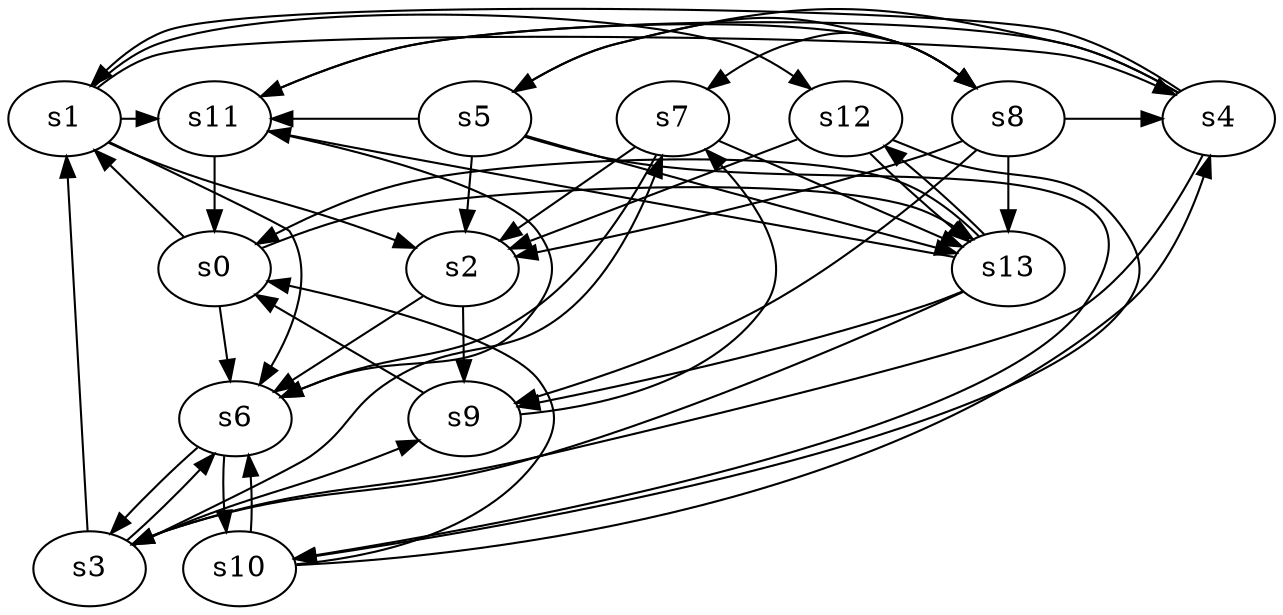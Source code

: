 digraph game_0713_complex_14 {
    s0 [name="s0", player=1];
    s1 [name="s1", player=0];
    s2 [name="s2", player=1];
    s3 [name="s3", player=1];
    s4 [name="s4", player=0];
    s5 [name="s5", player=1];
    s6 [name="s6", player=0, target=1];
    s7 [name="s7", player=0];
    s8 [name="s8", player=1, target=1];
    s9 [name="s9", player=0];
    s10 [name="s10", player=0];
    s11 [name="s11", player=0];
    s12 [name="s12", player=1, target=1];
    s13 [name="s13", player=0, target=1];

    s0 -> s1 [constraint="time % 7 == 1"];
    s0 -> s6 [constraint="time % 2 == 1 && time % 3 == 2"];
    s0 -> s13 [constraint="!(time % 2 == 0)"];
    s1 -> s2 [constraint="!(time % 3 == 0)"];
    s1 -> s4 [constraint="time % 5 == 4 || time % 5 == 1"];
    s1 -> s6 [constraint="time % 4 == 1 || time % 3 == 0"];
    s1 -> s11 [constraint="time % 5 == 1 || time % 4 == 2"];
    s1 -> s12 [constraint="time % 7 == 1"];
    s2 -> s6;
    s2 -> s9;
    s3 -> s1 [constraint="time == 0 || time == 7 || time == 19"];
    s3 -> s6 [constraint="time % 6 == 2"];
    s3 -> s7 [constraint="time == 6 || time == 16 || time == 24"];
    s3 -> s9 [constraint="time % 3 == 2 || time % 3 == 1"];
    s4 -> s1 [constraint="time % 2 == 1 || time % 3 == 1"];
    s4 -> s3 [constraint="time % 2 == 1 && time % 5 == 3"];
    s4 -> s5 [constraint="time % 4 == 0 || time % 4 == 0"];
    s4 -> s11 [constraint="time % 3 == 1 || time % 3 == 1"];
    s5 -> s2 [constraint="!(time % 4 == 3)"];
    s5 -> s8 [constraint="time % 2 == 0 || time % 2 == 1"];
    s5 -> s10 [constraint="time % 2 == 1 || time % 4 == 3"];
    s5 -> s11 [constraint="time == 1 || time == 7 || time == 8 || time == 15"];
    s5 -> s13 [constraint="time % 4 == 0 && time % 4 == 3"];
    s6 -> s3;
    s6 -> s10;
    s7 -> s2 [constraint="time == 4 || time == 23"];
    s7 -> s6 [constraint="time % 5 == 0 || time % 3 == 1"];
    s7 -> s13 [constraint="time % 7 == 5"];
    s8 -> s2 [constraint="time == 9"];
    s8 -> s4 [constraint="time % 2 == 1 || time % 5 == 3"];
    s8 -> s7 [constraint="time % 2 == 1 && time % 3 == 1"];
    s8 -> s9 [constraint="time == 6 || time == 11 || time == 12 || time == 13 || time == 16"];
    s8 -> s13;
    s9 -> s0 [constraint="time % 2 == 1 && time % 4 == 2"];
    s9 -> s7 [constraint="time % 3 == 1 && time % 3 == 0"];
    s10 -> s0 [constraint="time == 2 || time == 6 || time == 11"];
    s10 -> s4 [constraint="time == 4 || time == 6 || time == 16"];
    s10 -> s6 [constraint="!(time % 5 == 1)"];
    s11 -> s0;
    s11 -> s6 [constraint="!(time % 6 == 0)"];
    s11 -> s8 [constraint="!(time % 2 == 0)"];
    s12 -> s2;
    s12 -> s10 [constraint="!(time % 3 == 0)"];
    s12 -> s13;
    s13 -> s0 [constraint="!(time % 6 == 4)"];
    s13 -> s3 [constraint="time == 7 || time == 9 || time == 10 || time == 14"];
    s13 -> s9 [constraint="time == 6 || time == 8 || time == 11 || time == 16"];
    s13 -> s11 [constraint="time % 4 == 2 && time % 4 == 3"];
    s13 -> s12 [constraint="!(time % 2 == 0)"];
}
